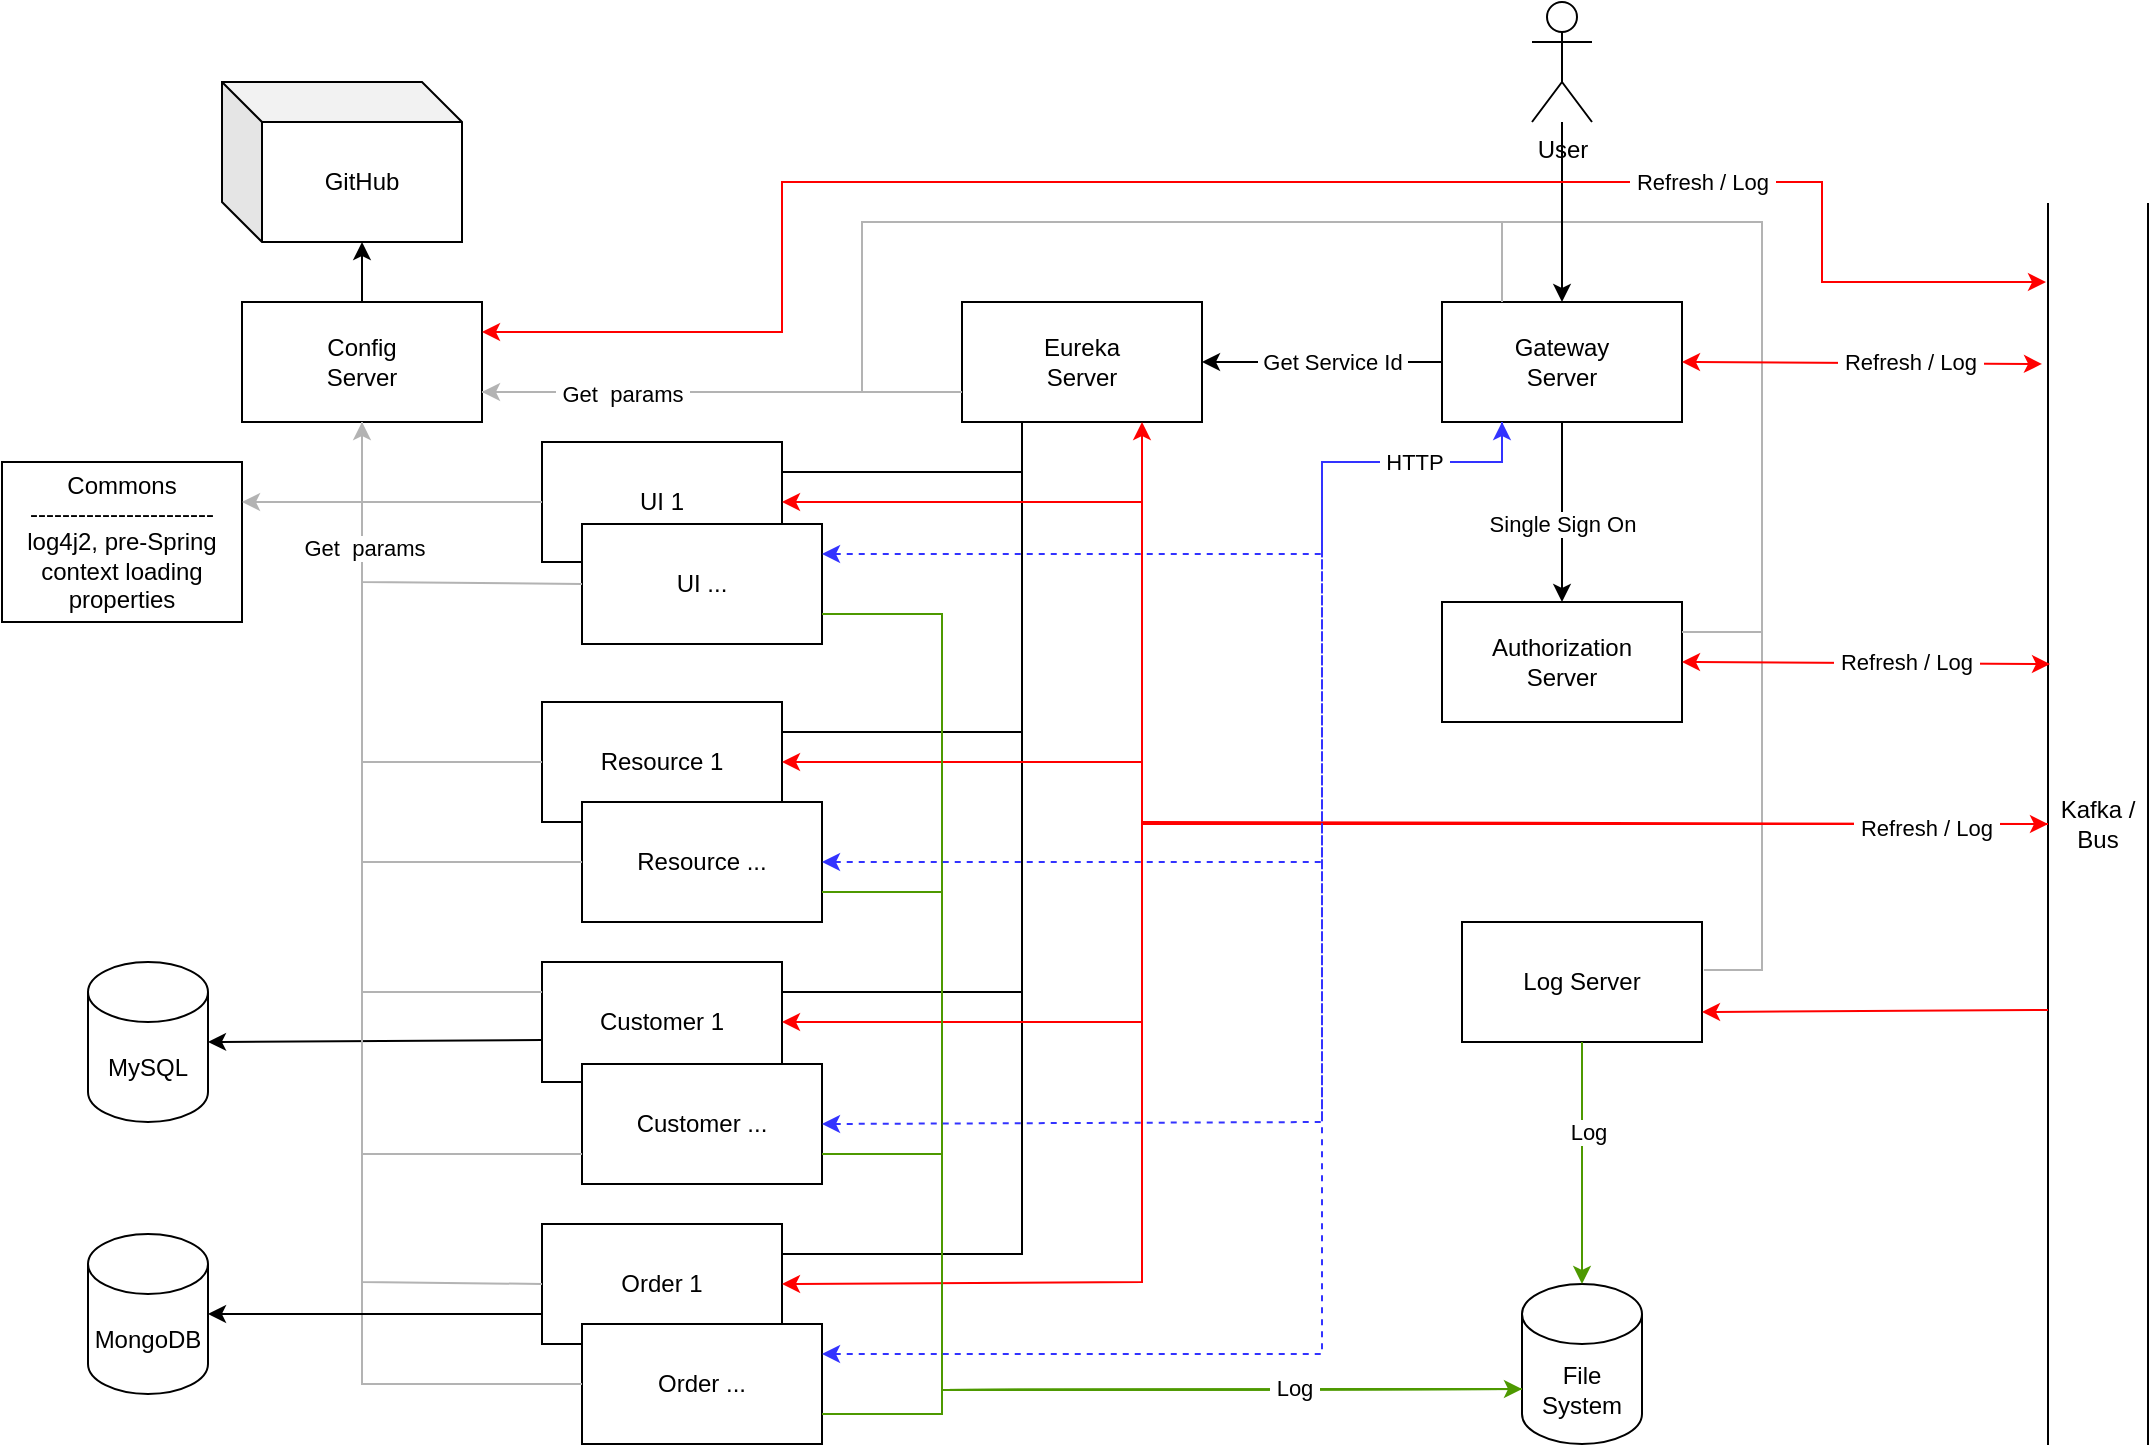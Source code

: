 <mxfile version="21.2.1" type="device">
  <diagram name="Page-1" id="ivzrYam6SIHgwVBFcI3E">
    <mxGraphModel dx="1418" dy="948" grid="1" gridSize="10" guides="1" tooltips="1" connect="1" arrows="1" fold="1" page="1" pageScale="1" pageWidth="1169" pageHeight="827" math="0" shadow="0">
      <root>
        <mxCell id="0" />
        <mxCell id="1" parent="0" />
        <mxCell id="c5bdx5AyV4i2kG1hVxSQ-1" value="Gateway&lt;br&gt;Server" style="rounded=0;whiteSpace=wrap;html=1;" parent="1" vertex="1">
          <mxGeometry x="727" y="200" width="120" height="60" as="geometry" />
        </mxCell>
        <mxCell id="c5bdx5AyV4i2kG1hVxSQ-3" value="Authorization&lt;br&gt;Server" style="rounded=0;whiteSpace=wrap;html=1;" parent="1" vertex="1">
          <mxGeometry x="727" y="350" width="120" height="60" as="geometry" />
        </mxCell>
        <mxCell id="c5bdx5AyV4i2kG1hVxSQ-5" value="Config&lt;br&gt;Server" style="rounded=0;whiteSpace=wrap;html=1;" parent="1" vertex="1">
          <mxGeometry x="127" y="200" width="120" height="60" as="geometry" />
        </mxCell>
        <mxCell id="c5bdx5AyV4i2kG1hVxSQ-6" value="Log&amp;nbsp;Server" style="rounded=0;whiteSpace=wrap;html=1;" parent="1" vertex="1">
          <mxGeometry x="737" y="510" width="120" height="60" as="geometry" />
        </mxCell>
        <mxCell id="c5bdx5AyV4i2kG1hVxSQ-7" value="Eureka&lt;br&gt;Server" style="rounded=0;whiteSpace=wrap;html=1;" parent="1" vertex="1">
          <mxGeometry x="487" y="200" width="120" height="60" as="geometry" />
        </mxCell>
        <mxCell id="c5bdx5AyV4i2kG1hVxSQ-8" value="UI 1" style="rounded=0;whiteSpace=wrap;html=1;align=center;" parent="1" vertex="1">
          <mxGeometry x="277" y="270" width="120" height="60" as="geometry" />
        </mxCell>
        <mxCell id="c5bdx5AyV4i2kG1hVxSQ-9" value="UI ..." style="rounded=0;whiteSpace=wrap;html=1;align=center;" parent="1" vertex="1">
          <mxGeometry x="297" y="311" width="120" height="60" as="geometry" />
        </mxCell>
        <mxCell id="c5bdx5AyV4i2kG1hVxSQ-10" value="Resource 1" style="rounded=0;whiteSpace=wrap;html=1;align=center;" parent="1" vertex="1">
          <mxGeometry x="277" y="400" width="120" height="60" as="geometry" />
        </mxCell>
        <mxCell id="c5bdx5AyV4i2kG1hVxSQ-11" value="Resource ..." style="rounded=0;whiteSpace=wrap;html=1;align=center;" parent="1" vertex="1">
          <mxGeometry x="297" y="450" width="120" height="60" as="geometry" />
        </mxCell>
        <mxCell id="c5bdx5AyV4i2kG1hVxSQ-12" value="Customer 1" style="rounded=0;whiteSpace=wrap;html=1;align=center;" parent="1" vertex="1">
          <mxGeometry x="277" y="530" width="120" height="60" as="geometry" />
        </mxCell>
        <mxCell id="c5bdx5AyV4i2kG1hVxSQ-13" value="Customer ..." style="rounded=0;whiteSpace=wrap;html=1;align=center;" parent="1" vertex="1">
          <mxGeometry x="297" y="581" width="120" height="60" as="geometry" />
        </mxCell>
        <mxCell id="c5bdx5AyV4i2kG1hVxSQ-14" value="Order 1" style="rounded=0;whiteSpace=wrap;html=1;align=center;" parent="1" vertex="1">
          <mxGeometry x="277" y="661" width="120" height="60" as="geometry" />
        </mxCell>
        <mxCell id="c5bdx5AyV4i2kG1hVxSQ-15" value="Order ..." style="rounded=0;whiteSpace=wrap;html=1;align=center;" parent="1" vertex="1">
          <mxGeometry x="297" y="711" width="120" height="60" as="geometry" />
        </mxCell>
        <mxCell id="c5bdx5AyV4i2kG1hVxSQ-16" value="MySQL" style="shape=cylinder3;whiteSpace=wrap;html=1;boundedLbl=1;backgroundOutline=1;size=15;" parent="1" vertex="1">
          <mxGeometry x="50" y="530" width="60" height="80" as="geometry" />
        </mxCell>
        <mxCell id="c5bdx5AyV4i2kG1hVxSQ-17" value="MongoDB" style="shape=cylinder3;whiteSpace=wrap;html=1;boundedLbl=1;backgroundOutline=1;size=15;" parent="1" vertex="1">
          <mxGeometry x="50" y="666" width="60" height="80" as="geometry" />
        </mxCell>
        <mxCell id="c5bdx5AyV4i2kG1hVxSQ-18" value="GitHub" style="shape=cube;whiteSpace=wrap;html=1;boundedLbl=1;backgroundOutline=1;darkOpacity=0.05;darkOpacity2=0.1;" parent="1" vertex="1">
          <mxGeometry x="117" y="90" width="120" height="80" as="geometry" />
        </mxCell>
        <mxCell id="c5bdx5AyV4i2kG1hVxSQ-20" value="Kafka / Bus" style="shape=partialRectangle;whiteSpace=wrap;html=1;left=0;right=0;fillColor=none;direction=south;" parent="1" vertex="1">
          <mxGeometry x="1030" y="151" width="50" height="620" as="geometry" />
        </mxCell>
        <mxCell id="c5bdx5AyV4i2kG1hVxSQ-22" value="" style="endArrow=none;html=1;rounded=0;exitX=1;exitY=0.5;exitDx=0;exitDy=0;exitPerimeter=0;entryX=0;entryY=0.65;entryDx=0;entryDy=0;entryPerimeter=0;endFill=0;startArrow=classic;startFill=1;" parent="1" source="c5bdx5AyV4i2kG1hVxSQ-16" target="c5bdx5AyV4i2kG1hVxSQ-12" edge="1">
          <mxGeometry width="50" height="50" relative="1" as="geometry">
            <mxPoint x="207" y="560" as="sourcePoint" />
            <mxPoint x="257" y="510" as="targetPoint" />
          </mxGeometry>
        </mxCell>
        <mxCell id="c5bdx5AyV4i2kG1hVxSQ-26" value="" style="endArrow=classic;html=1;rounded=0;exitX=0.5;exitY=0;exitDx=0;exitDy=0;entryX=0;entryY=0;entryDx=70;entryDy=80;entryPerimeter=0;endFill=1;" parent="1" source="c5bdx5AyV4i2kG1hVxSQ-5" target="c5bdx5AyV4i2kG1hVxSQ-18" edge="1">
          <mxGeometry width="50" height="50" relative="1" as="geometry">
            <mxPoint x="227" y="190" as="sourcePoint" />
            <mxPoint x="317" y="170" as="targetPoint" />
          </mxGeometry>
        </mxCell>
        <mxCell id="c5bdx5AyV4i2kG1hVxSQ-27" value="" style="endArrow=none;html=1;rounded=0;exitX=0.5;exitY=1;exitDx=0;exitDy=0;entryX=0;entryY=0.5;entryDx=0;entryDy=0;strokeColor=#B3B3B3;startArrow=classic;startFill=1;" parent="1" source="c5bdx5AyV4i2kG1hVxSQ-5" target="c5bdx5AyV4i2kG1hVxSQ-8" edge="1">
          <mxGeometry width="50" height="50" relative="1" as="geometry">
            <mxPoint x="147" y="330" as="sourcePoint" />
            <mxPoint x="237" y="310" as="targetPoint" />
            <Array as="points">
              <mxPoint x="187" y="300" />
            </Array>
          </mxGeometry>
        </mxCell>
        <mxCell id="c5bdx5AyV4i2kG1hVxSQ-28" value="" style="endArrow=none;html=1;rounded=0;entryX=0;entryY=0.5;entryDx=0;entryDy=0;strokeColor=#B3B3B3;" parent="1" target="c5bdx5AyV4i2kG1hVxSQ-9" edge="1">
          <mxGeometry width="50" height="50" relative="1" as="geometry">
            <mxPoint x="187" y="260" as="sourcePoint" />
            <mxPoint x="287" y="310" as="targetPoint" />
            <Array as="points">
              <mxPoint x="187" y="340" />
            </Array>
          </mxGeometry>
        </mxCell>
        <mxCell id="c5bdx5AyV4i2kG1hVxSQ-29" value="" style="endArrow=none;html=1;rounded=0;exitX=0.5;exitY=1;exitDx=0;exitDy=0;entryX=0;entryY=0.5;entryDx=0;entryDy=0;strokeColor=#B3B3B3;" parent="1" source="c5bdx5AyV4i2kG1hVxSQ-5" target="c5bdx5AyV4i2kG1hVxSQ-10" edge="1">
          <mxGeometry width="50" height="50" relative="1" as="geometry">
            <mxPoint x="187" y="390" as="sourcePoint" />
            <mxPoint x="277" y="430" as="targetPoint" />
            <Array as="points">
              <mxPoint x="187" y="430" />
            </Array>
          </mxGeometry>
        </mxCell>
        <mxCell id="c5bdx5AyV4i2kG1hVxSQ-30" value="" style="endArrow=none;html=1;rounded=0;exitX=0.5;exitY=1;exitDx=0;exitDy=0;entryX=0;entryY=0.5;entryDx=0;entryDy=0;strokeColor=#B3B3B3;" parent="1" source="c5bdx5AyV4i2kG1hVxSQ-5" target="c5bdx5AyV4i2kG1hVxSQ-11" edge="1">
          <mxGeometry width="50" height="50" relative="1" as="geometry">
            <mxPoint x="207" y="440" as="sourcePoint" />
            <mxPoint x="297" y="480" as="targetPoint" />
            <Array as="points">
              <mxPoint x="187" y="480" />
            </Array>
          </mxGeometry>
        </mxCell>
        <mxCell id="c5bdx5AyV4i2kG1hVxSQ-32" value="" style="endArrow=none;html=1;rounded=0;exitX=0.5;exitY=1;exitDx=0;exitDy=0;entryX=0;entryY=0.25;entryDx=0;entryDy=0;strokeColor=#B3B3B3;" parent="1" source="c5bdx5AyV4i2kG1hVxSQ-5" target="c5bdx5AyV4i2kG1hVxSQ-12" edge="1">
          <mxGeometry width="50" height="50" relative="1" as="geometry">
            <mxPoint x="167" y="340" as="sourcePoint" />
            <mxPoint x="277" y="560" as="targetPoint" />
            <Array as="points">
              <mxPoint x="187" y="545" />
            </Array>
          </mxGeometry>
        </mxCell>
        <mxCell id="c5bdx5AyV4i2kG1hVxSQ-33" value="" style="endArrow=none;html=1;rounded=0;exitX=0.5;exitY=1;exitDx=0;exitDy=0;entryX=0;entryY=0.75;entryDx=0;entryDy=0;strokeColor=#B3B3B3;" parent="1" source="c5bdx5AyV4i2kG1hVxSQ-5" target="c5bdx5AyV4i2kG1hVxSQ-13" edge="1">
          <mxGeometry width="50" height="50" relative="1" as="geometry">
            <mxPoint x="187" y="390" as="sourcePoint" />
            <mxPoint x="297" y="610" as="targetPoint" />
            <Array as="points">
              <mxPoint x="187" y="626" />
            </Array>
          </mxGeometry>
        </mxCell>
        <mxCell id="c5bdx5AyV4i2kG1hVxSQ-34" value="" style="endArrow=none;html=1;rounded=0;exitX=0.5;exitY=1;exitDx=0;exitDy=0;entryX=0;entryY=0.5;entryDx=0;entryDy=0;strokeColor=#B3B3B3;" parent="1" source="c5bdx5AyV4i2kG1hVxSQ-5" target="c5bdx5AyV4i2kG1hVxSQ-14" edge="1">
          <mxGeometry width="50" height="50" relative="1" as="geometry">
            <mxPoint x="197" y="270" as="sourcePoint" />
            <mxPoint x="307" y="636" as="targetPoint" />
            <Array as="points">
              <mxPoint x="187" y="690" />
            </Array>
          </mxGeometry>
        </mxCell>
        <mxCell id="c5bdx5AyV4i2kG1hVxSQ-35" value="" style="endArrow=none;html=1;rounded=0;exitX=0.5;exitY=1;exitDx=0;exitDy=0;entryX=0;entryY=0.5;entryDx=0;entryDy=0;strokeColor=#B3B3B3;" parent="1" source="c5bdx5AyV4i2kG1hVxSQ-5" target="c5bdx5AyV4i2kG1hVxSQ-15" edge="1">
          <mxGeometry width="50" height="50" relative="1" as="geometry">
            <mxPoint x="187" y="311" as="sourcePoint" />
            <mxPoint x="277" y="742" as="targetPoint" />
            <Array as="points">
              <mxPoint x="187" y="741" />
            </Array>
          </mxGeometry>
        </mxCell>
        <mxCell id="c5bdx5AyV4i2kG1hVxSQ-85" value="&amp;nbsp;Get&amp;nbsp; params&amp;nbsp;" style="edgeLabel;html=1;align=center;verticalAlign=middle;resizable=0;points=[];" parent="c5bdx5AyV4i2kG1hVxSQ-35" vertex="1" connectable="0">
          <mxGeometry x="-0.787" y="1" relative="1" as="geometry">
            <mxPoint as="offset" />
          </mxGeometry>
        </mxCell>
        <mxCell id="c5bdx5AyV4i2kG1hVxSQ-36" value="" style="endArrow=none;html=1;rounded=0;exitX=1;exitY=0.5;exitDx=0;exitDy=0;exitPerimeter=0;entryX=0;entryY=0.75;entryDx=0;entryDy=0;startArrow=classic;startFill=1;" parent="1" source="c5bdx5AyV4i2kG1hVxSQ-17" target="c5bdx5AyV4i2kG1hVxSQ-14" edge="1">
          <mxGeometry width="50" height="50" relative="1" as="geometry">
            <mxPoint x="167" y="763.5" as="sourcePoint" />
            <mxPoint x="297" y="756" as="targetPoint" />
          </mxGeometry>
        </mxCell>
        <mxCell id="c5bdx5AyV4i2kG1hVxSQ-37" value="" style="endArrow=none;html=1;rounded=0;exitX=1;exitY=0.25;exitDx=0;exitDy=0;entryX=0.25;entryY=1;entryDx=0;entryDy=0;" parent="1" source="c5bdx5AyV4i2kG1hVxSQ-8" target="c5bdx5AyV4i2kG1hVxSQ-7" edge="1">
          <mxGeometry width="50" height="50" relative="1" as="geometry">
            <mxPoint x="497" y="361" as="sourcePoint" />
            <mxPoint x="607" y="360" as="targetPoint" />
            <Array as="points">
              <mxPoint x="517" y="285" />
            </Array>
          </mxGeometry>
        </mxCell>
        <mxCell id="c5bdx5AyV4i2kG1hVxSQ-38" value="" style="endArrow=none;html=1;rounded=0;exitX=1;exitY=0.75;exitDx=0;exitDy=0;entryX=0;entryY=0.75;entryDx=0;entryDy=0;strokeColor=#B3B3B3;endFill=0;startArrow=classic;startFill=1;" parent="1" source="c5bdx5AyV4i2kG1hVxSQ-5" target="c5bdx5AyV4i2kG1hVxSQ-7" edge="1">
          <mxGeometry width="50" height="50" relative="1" as="geometry">
            <mxPoint x="247" y="230.5" as="sourcePoint" />
            <mxPoint x="357" y="229.5" as="targetPoint" />
          </mxGeometry>
        </mxCell>
        <mxCell id="c5bdx5AyV4i2kG1hVxSQ-39" value="" style="endArrow=none;html=1;rounded=0;strokeColor=#B3B3B3;exitX=1;exitY=0.75;exitDx=0;exitDy=0;entryX=0.25;entryY=0;entryDx=0;entryDy=0;" parent="1" source="c5bdx5AyV4i2kG1hVxSQ-5" target="c5bdx5AyV4i2kG1hVxSQ-1" edge="1">
          <mxGeometry width="50" height="50" relative="1" as="geometry">
            <mxPoint x="397" y="190" as="sourcePoint" />
            <mxPoint x="757" y="170" as="targetPoint" />
            <Array as="points">
              <mxPoint x="437" y="245" />
              <mxPoint x="437" y="160" />
              <mxPoint x="577" y="160" />
              <mxPoint x="757" y="160" />
            </Array>
          </mxGeometry>
        </mxCell>
        <mxCell id="c5bdx5AyV4i2kG1hVxSQ-41" value="" style="endArrow=none;html=1;rounded=0;exitX=1;exitY=0.25;exitDx=0;exitDy=0;entryX=0.25;entryY=1;entryDx=0;entryDy=0;" parent="1" source="c5bdx5AyV4i2kG1hVxSQ-10" target="c5bdx5AyV4i2kG1hVxSQ-7" edge="1">
          <mxGeometry width="50" height="50" relative="1" as="geometry">
            <mxPoint x="417" y="320" as="sourcePoint" />
            <mxPoint x="537" y="280" as="targetPoint" />
            <Array as="points">
              <mxPoint x="517" y="415" />
            </Array>
          </mxGeometry>
        </mxCell>
        <mxCell id="c5bdx5AyV4i2kG1hVxSQ-43" value="" style="endArrow=none;html=1;rounded=0;exitX=1;exitY=0.25;exitDx=0;exitDy=0;entryX=0.25;entryY=1;entryDx=0;entryDy=0;" parent="1" source="c5bdx5AyV4i2kG1hVxSQ-12" target="c5bdx5AyV4i2kG1hVxSQ-7" edge="1">
          <mxGeometry width="50" height="50" relative="1" as="geometry">
            <mxPoint x="437" y="340" as="sourcePoint" />
            <mxPoint x="557" y="300" as="targetPoint" />
            <Array as="points">
              <mxPoint x="517" y="545" />
            </Array>
          </mxGeometry>
        </mxCell>
        <mxCell id="c5bdx5AyV4i2kG1hVxSQ-45" value="" style="endArrow=none;html=1;rounded=0;exitX=1;exitY=0.25;exitDx=0;exitDy=0;entryX=0.25;entryY=1;entryDx=0;entryDy=0;" parent="1" source="c5bdx5AyV4i2kG1hVxSQ-14" target="c5bdx5AyV4i2kG1hVxSQ-7" edge="1">
          <mxGeometry width="50" height="50" relative="1" as="geometry">
            <mxPoint x="457" y="360" as="sourcePoint" />
            <mxPoint x="577" y="320" as="targetPoint" />
            <Array as="points">
              <mxPoint x="517" y="676" />
            </Array>
          </mxGeometry>
        </mxCell>
        <mxCell id="c5bdx5AyV4i2kG1hVxSQ-51" value="" style="endArrow=classic;html=1;rounded=0;entryX=1;entryY=0.5;entryDx=0;entryDy=0;exitX=0;exitY=0.5;exitDx=0;exitDy=0;" parent="1" source="c5bdx5AyV4i2kG1hVxSQ-1" target="c5bdx5AyV4i2kG1hVxSQ-7" edge="1">
          <mxGeometry width="50" height="50" relative="1" as="geometry">
            <mxPoint x="667" y="520" as="sourcePoint" />
            <mxPoint x="717" y="470" as="targetPoint" />
          </mxGeometry>
        </mxCell>
        <mxCell id="c5bdx5AyV4i2kG1hVxSQ-52" value="&amp;nbsp;Get Service Id&amp;nbsp;" style="edgeLabel;html=1;align=center;verticalAlign=middle;resizable=0;points=[];" parent="c5bdx5AyV4i2kG1hVxSQ-51" vertex="1" connectable="0">
          <mxGeometry x="0.3" relative="1" as="geometry">
            <mxPoint x="23" as="offset" />
          </mxGeometry>
        </mxCell>
        <mxCell id="c5bdx5AyV4i2kG1hVxSQ-53" value="" style="endArrow=classic;html=1;rounded=0;exitX=0.5;exitY=1;exitDx=0;exitDy=0;" parent="1" source="c5bdx5AyV4i2kG1hVxSQ-1" target="c5bdx5AyV4i2kG1hVxSQ-3" edge="1">
          <mxGeometry width="50" height="50" relative="1" as="geometry">
            <mxPoint x="867" y="300" as="sourcePoint" />
            <mxPoint x="917" y="250" as="targetPoint" />
          </mxGeometry>
        </mxCell>
        <mxCell id="c5bdx5AyV4i2kG1hVxSQ-54" value="&amp;nbsp;Single Sign On&amp;nbsp;" style="edgeLabel;html=1;align=center;verticalAlign=middle;resizable=0;points=[];" parent="c5bdx5AyV4i2kG1hVxSQ-53" vertex="1" connectable="0">
          <mxGeometry x="0.422" y="-1" relative="1" as="geometry">
            <mxPoint x="1" y="-13" as="offset" />
          </mxGeometry>
        </mxCell>
        <mxCell id="c5bdx5AyV4i2kG1hVxSQ-56" value="" style="endArrow=none;html=1;rounded=0;strokeColor=#B3B3B3;exitX=1;exitY=0.75;exitDx=0;exitDy=0;entryX=1;entryY=0.25;entryDx=0;entryDy=0;" parent="1" source="c5bdx5AyV4i2kG1hVxSQ-5" target="c5bdx5AyV4i2kG1hVxSQ-3" edge="1">
          <mxGeometry width="50" height="50" relative="1" as="geometry">
            <mxPoint x="257" y="225" as="sourcePoint" />
            <mxPoint x="887" y="390" as="targetPoint" />
            <Array as="points">
              <mxPoint x="437" y="245" />
              <mxPoint x="437" y="160" />
              <mxPoint x="887" y="160" />
              <mxPoint x="887" y="365" />
            </Array>
          </mxGeometry>
        </mxCell>
        <mxCell id="c5bdx5AyV4i2kG1hVxSQ-57" value="" style="endArrow=none;html=1;rounded=0;strokeColor=#B3B3B3;exitX=1;exitY=0.75;exitDx=0;exitDy=0;entryX=1.008;entryY=0.4;entryDx=0;entryDy=0;entryPerimeter=0;" parent="1" source="c5bdx5AyV4i2kG1hVxSQ-5" target="c5bdx5AyV4i2kG1hVxSQ-6" edge="1">
          <mxGeometry width="50" height="50" relative="1" as="geometry">
            <mxPoint x="247" y="215" as="sourcePoint" />
            <mxPoint x="847" y="365" as="targetPoint" />
            <Array as="points">
              <mxPoint x="437" y="245" />
              <mxPoint x="437" y="160" />
              <mxPoint x="887" y="160" />
              <mxPoint x="887" y="534" />
            </Array>
          </mxGeometry>
        </mxCell>
        <mxCell id="c5bdx5AyV4i2kG1hVxSQ-84" value="&amp;nbsp;Get&amp;nbsp; params&amp;nbsp;" style="edgeLabel;html=1;align=center;verticalAlign=middle;resizable=0;points=[];" parent="c5bdx5AyV4i2kG1hVxSQ-57" vertex="1" connectable="0">
          <mxGeometry x="-0.876" y="-1" relative="1" as="geometry">
            <mxPoint as="offset" />
          </mxGeometry>
        </mxCell>
        <mxCell id="c5bdx5AyV4i2kG1hVxSQ-59" value="" style="edgeStyle=orthogonalEdgeStyle;rounded=0;orthogonalLoop=1;jettySize=auto;html=1;align=center;verticalAlign=top;" parent="1" source="c5bdx5AyV4i2kG1hVxSQ-58" edge="1">
          <mxGeometry relative="1" as="geometry">
            <mxPoint x="787" y="200" as="targetPoint" />
          </mxGeometry>
        </mxCell>
        <mxCell id="c5bdx5AyV4i2kG1hVxSQ-58" value="User" style="shape=umlActor;verticalLabelPosition=bottom;verticalAlign=top;html=1;outlineConnect=0;" parent="1" vertex="1">
          <mxGeometry x="772" y="50" width="30" height="60" as="geometry" />
        </mxCell>
        <mxCell id="c5bdx5AyV4i2kG1hVxSQ-61" value="" style="endArrow=classic;html=1;rounded=0;exitX=0.75;exitY=1;exitDx=0;exitDy=0;strokeColor=#FF0000;endFill=1;entryX=0.5;entryY=1;entryDx=0;entryDy=0;startArrow=classic;startFill=1;" parent="1" source="c5bdx5AyV4i2kG1hVxSQ-7" target="c5bdx5AyV4i2kG1hVxSQ-20" edge="1">
          <mxGeometry width="50" height="50" relative="1" as="geometry">
            <mxPoint x="657" y="490" as="sourcePoint" />
            <mxPoint x="947" y="470" as="targetPoint" />
            <Array as="points">
              <mxPoint x="577" y="461" />
            </Array>
          </mxGeometry>
        </mxCell>
        <mxCell id="c5bdx5AyV4i2kG1hVxSQ-63" value="" style="endArrow=none;html=1;rounded=0;strokeColor=#FF0000;exitX=1;exitY=0.5;exitDx=0;exitDy=0;endFill=0;entryX=0.5;entryY=1;entryDx=0;entryDy=0;startArrow=classic;startFill=1;" parent="1" source="c5bdx5AyV4i2kG1hVxSQ-8" target="c5bdx5AyV4i2kG1hVxSQ-20" edge="1">
          <mxGeometry width="50" height="50" relative="1" as="geometry">
            <mxPoint x="597" y="540" as="sourcePoint" />
            <mxPoint x="937" y="450" as="targetPoint" />
            <Array as="points">
              <mxPoint x="577" y="300" />
              <mxPoint x="577" y="461" />
            </Array>
          </mxGeometry>
        </mxCell>
        <mxCell id="c5bdx5AyV4i2kG1hVxSQ-64" value="" style="endArrow=classic;html=1;rounded=0;entryX=0.129;entryY=1.06;entryDx=0;entryDy=0;entryPerimeter=0;exitX=1;exitY=0.5;exitDx=0;exitDy=0;strokeColor=#FF0000;startArrow=classic;startFill=1;" parent="1" source="c5bdx5AyV4i2kG1hVxSQ-1" target="c5bdx5AyV4i2kG1hVxSQ-20" edge="1">
          <mxGeometry width="50" height="50" relative="1" as="geometry">
            <mxPoint x="657" y="490" as="sourcePoint" />
            <mxPoint x="707" y="440" as="targetPoint" />
          </mxGeometry>
        </mxCell>
        <mxCell id="c5bdx5AyV4i2kG1hVxSQ-82" value="&amp;nbsp;Refresh / Log&amp;nbsp;" style="edgeLabel;html=1;align=center;verticalAlign=middle;resizable=0;points=[];" parent="c5bdx5AyV4i2kG1hVxSQ-64" vertex="1" connectable="0">
          <mxGeometry x="0.402" y="1" relative="1" as="geometry">
            <mxPoint x="-12" as="offset" />
          </mxGeometry>
        </mxCell>
        <mxCell id="c5bdx5AyV4i2kG1hVxSQ-66" value="" style="endArrow=classic;html=1;rounded=0;entryX=0.371;entryY=0.98;entryDx=0;entryDy=0;entryPerimeter=0;strokeColor=#FF0000;exitX=1;exitY=0.5;exitDx=0;exitDy=0;startArrow=classic;startFill=1;" parent="1" source="c5bdx5AyV4i2kG1hVxSQ-3" target="c5bdx5AyV4i2kG1hVxSQ-20" edge="1">
          <mxGeometry width="50" height="50" relative="1" as="geometry">
            <mxPoint x="847" y="389" as="sourcePoint" />
            <mxPoint x="933" y="390" as="targetPoint" />
          </mxGeometry>
        </mxCell>
        <mxCell id="c5bdx5AyV4i2kG1hVxSQ-81" value="&amp;nbsp;Refresh / Log&amp;nbsp;" style="edgeLabel;html=1;align=center;verticalAlign=middle;resizable=0;points=[];" parent="c5bdx5AyV4i2kG1hVxSQ-66" vertex="1" connectable="0">
          <mxGeometry x="0.252" y="1" relative="1" as="geometry">
            <mxPoint x="-3" as="offset" />
          </mxGeometry>
        </mxCell>
        <mxCell id="c5bdx5AyV4i2kG1hVxSQ-67" value="" style="endArrow=none;html=1;rounded=0;strokeColor=#FF0000;exitX=1;exitY=0.5;exitDx=0;exitDy=0;endFill=0;entryX=0.5;entryY=1;entryDx=0;entryDy=0;startArrow=classic;startFill=1;" parent="1" source="c5bdx5AyV4i2kG1hVxSQ-10" target="c5bdx5AyV4i2kG1hVxSQ-20" edge="1">
          <mxGeometry width="50" height="50" relative="1" as="geometry">
            <mxPoint x="397" y="300" as="sourcePoint" />
            <mxPoint x="957" y="490" as="targetPoint" />
            <Array as="points">
              <mxPoint x="577" y="430" />
              <mxPoint x="577" y="461" />
            </Array>
          </mxGeometry>
        </mxCell>
        <mxCell id="c5bdx5AyV4i2kG1hVxSQ-68" value="" style="endArrow=none;html=1;rounded=0;strokeColor=#FF0000;exitX=1;exitY=0.5;exitDx=0;exitDy=0;endFill=0;entryX=0.5;entryY=1;entryDx=0;entryDy=0;startArrow=classic;startFill=1;" parent="1" source="c5bdx5AyV4i2kG1hVxSQ-12" target="c5bdx5AyV4i2kG1hVxSQ-20" edge="1">
          <mxGeometry width="50" height="50" relative="1" as="geometry">
            <mxPoint x="437" y="570" as="sourcePoint" />
            <mxPoint x="967" y="430" as="targetPoint" />
            <Array as="points">
              <mxPoint x="577" y="560" />
              <mxPoint x="577" y="460" />
            </Array>
          </mxGeometry>
        </mxCell>
        <mxCell id="c5bdx5AyV4i2kG1hVxSQ-69" value="" style="endArrow=none;html=1;rounded=0;strokeColor=#FF0000;exitX=1;exitY=0.5;exitDx=0;exitDy=0;endFill=0;entryX=0.5;entryY=1;entryDx=0;entryDy=0;startArrow=classic;startFill=1;" parent="1" source="c5bdx5AyV4i2kG1hVxSQ-14" target="c5bdx5AyV4i2kG1hVxSQ-20" edge="1">
          <mxGeometry width="50" height="50" relative="1" as="geometry">
            <mxPoint x="487" y="700" as="sourcePoint" />
            <mxPoint x="957" y="500" as="targetPoint" />
            <Array as="points">
              <mxPoint x="577" y="690" />
              <mxPoint x="577" y="461" />
            </Array>
          </mxGeometry>
        </mxCell>
        <mxCell id="c5bdx5AyV4i2kG1hVxSQ-80" value="&amp;nbsp;Refresh / Log&amp;nbsp;" style="edgeLabel;html=1;align=center;verticalAlign=middle;resizable=0;points=[];" parent="c5bdx5AyV4i2kG1hVxSQ-69" vertex="1" connectable="0">
          <mxGeometry x="0.698" y="-2" relative="1" as="geometry">
            <mxPoint x="69" as="offset" />
          </mxGeometry>
        </mxCell>
        <mxCell id="c5bdx5AyV4i2kG1hVxSQ-70" value="" style="endArrow=classic;html=1;rounded=0;entryX=1;entryY=0.75;entryDx=0;entryDy=0;strokeColor=#FF0000;exitX=0.65;exitY=1;exitDx=0;exitDy=0;exitPerimeter=0;" parent="1" source="c5bdx5AyV4i2kG1hVxSQ-20" target="c5bdx5AyV4i2kG1hVxSQ-6" edge="1">
          <mxGeometry width="50" height="50" relative="1" as="geometry">
            <mxPoint x="837" y="620" as="sourcePoint" />
            <mxPoint x="958" y="621" as="targetPoint" />
          </mxGeometry>
        </mxCell>
        <mxCell id="c5bdx5AyV4i2kG1hVxSQ-71" value="" style="endArrow=classic;html=1;rounded=0;strokeColor=#FF0000;endFill=1;entryX=0.063;entryY=1.02;entryDx=0;entryDy=0;exitX=1;exitY=0.25;exitDx=0;exitDy=0;entryPerimeter=0;startArrow=classic;startFill=1;" parent="1" source="c5bdx5AyV4i2kG1hVxSQ-5" target="c5bdx5AyV4i2kG1hVxSQ-20" edge="1">
          <mxGeometry width="50" height="50" relative="1" as="geometry">
            <mxPoint x="437" y="330" as="sourcePoint" />
            <mxPoint x="987" y="471" as="targetPoint" />
            <Array as="points">
              <mxPoint x="397" y="215" />
              <mxPoint x="397" y="140" />
              <mxPoint x="917" y="140" />
              <mxPoint x="917" y="190" />
            </Array>
          </mxGeometry>
        </mxCell>
        <mxCell id="c5bdx5AyV4i2kG1hVxSQ-83" value="&amp;nbsp;Refresh / Log&amp;nbsp;" style="edgeLabel;html=1;align=center;verticalAlign=middle;resizable=0;points=[];" parent="c5bdx5AyV4i2kG1hVxSQ-71" vertex="1" connectable="0">
          <mxGeometry x="0.707" y="-1" relative="1" as="geometry">
            <mxPoint x="-59" y="-29" as="offset" />
          </mxGeometry>
        </mxCell>
        <mxCell id="c5bdx5AyV4i2kG1hVxSQ-72" value="File System" style="shape=cylinder3;whiteSpace=wrap;html=1;boundedLbl=1;backgroundOutline=1;size=15;" parent="1" vertex="1">
          <mxGeometry x="767" y="691" width="60" height="80" as="geometry" />
        </mxCell>
        <mxCell id="c5bdx5AyV4i2kG1hVxSQ-73" value="" style="endArrow=classic;html=1;rounded=0;entryX=0.5;entryY=0;entryDx=0;entryDy=0;entryPerimeter=0;exitX=0.5;exitY=1;exitDx=0;exitDy=0;strokeColor=#4D9900;" parent="1" source="c5bdx5AyV4i2kG1hVxSQ-6" target="c5bdx5AyV4i2kG1hVxSQ-72" edge="1">
          <mxGeometry width="50" height="50" relative="1" as="geometry">
            <mxPoint x="657" y="580" as="sourcePoint" />
            <mxPoint x="707" y="530" as="targetPoint" />
          </mxGeometry>
        </mxCell>
        <mxCell id="c5bdx5AyV4i2kG1hVxSQ-79" value="&amp;nbsp;Log&amp;nbsp;" style="edgeLabel;html=1;align=center;verticalAlign=middle;resizable=0;points=[];" parent="c5bdx5AyV4i2kG1hVxSQ-73" vertex="1" connectable="0">
          <mxGeometry x="-0.256" y="3" relative="1" as="geometry">
            <mxPoint as="offset" />
          </mxGeometry>
        </mxCell>
        <mxCell id="c5bdx5AyV4i2kG1hVxSQ-74" value="" style="endArrow=classic;html=1;rounded=0;strokeColor=#4D9900;entryX=0;entryY=0;entryDx=0;entryDy=52.5;entryPerimeter=0;endFill=1;" parent="1" target="c5bdx5AyV4i2kG1hVxSQ-72" edge="1">
          <mxGeometry width="50" height="50" relative="1" as="geometry">
            <mxPoint x="417" y="356" as="sourcePoint" />
            <mxPoint x="537" y="730" as="targetPoint" />
            <Array as="points">
              <mxPoint x="477" y="356" />
              <mxPoint x="477" y="744" />
            </Array>
          </mxGeometry>
        </mxCell>
        <mxCell id="c5bdx5AyV4i2kG1hVxSQ-75" value="" style="endArrow=none;html=1;rounded=0;strokeColor=#4D9900;entryX=0;entryY=0;entryDx=0;entryDy=52.5;entryPerimeter=0;endFill=0;exitX=1;exitY=0.75;exitDx=0;exitDy=0;" parent="1" source="c5bdx5AyV4i2kG1hVxSQ-11" target="c5bdx5AyV4i2kG1hVxSQ-72" edge="1">
          <mxGeometry width="50" height="50" relative="1" as="geometry">
            <mxPoint x="427" y="366" as="sourcePoint" />
            <mxPoint x="777" y="754" as="targetPoint" />
            <Array as="points">
              <mxPoint x="477" y="495" />
              <mxPoint x="477" y="744" />
            </Array>
          </mxGeometry>
        </mxCell>
        <mxCell id="c5bdx5AyV4i2kG1hVxSQ-76" value="" style="endArrow=none;html=1;rounded=0;strokeColor=#4D9900;entryX=0;entryY=0;entryDx=0;entryDy=52.5;entryPerimeter=0;endFill=0;exitX=1;exitY=0.75;exitDx=0;exitDy=0;" parent="1" source="c5bdx5AyV4i2kG1hVxSQ-13" target="c5bdx5AyV4i2kG1hVxSQ-72" edge="1">
          <mxGeometry width="50" height="50" relative="1" as="geometry">
            <mxPoint x="427" y="505" as="sourcePoint" />
            <mxPoint x="777" y="754" as="targetPoint" />
            <Array as="points">
              <mxPoint x="477" y="626" />
              <mxPoint x="477" y="744" />
            </Array>
          </mxGeometry>
        </mxCell>
        <mxCell id="c5bdx5AyV4i2kG1hVxSQ-77" value="" style="endArrow=none;html=1;rounded=0;strokeColor=#4D9900;entryX=0;entryY=0;entryDx=0;entryDy=52.5;entryPerimeter=0;endFill=0;exitX=1;exitY=0.75;exitDx=0;exitDy=0;" parent="1" source="c5bdx5AyV4i2kG1hVxSQ-15" target="c5bdx5AyV4i2kG1hVxSQ-72" edge="1">
          <mxGeometry width="50" height="50" relative="1" as="geometry">
            <mxPoint x="417" y="768.866" as="sourcePoint" />
            <mxPoint x="767" y="771" as="targetPoint" />
            <Array as="points">
              <mxPoint x="477" y="756" />
              <mxPoint x="477" y="744" />
            </Array>
          </mxGeometry>
        </mxCell>
        <mxCell id="c5bdx5AyV4i2kG1hVxSQ-78" value="&amp;nbsp;Log&amp;nbsp;" style="edgeLabel;html=1;align=center;verticalAlign=middle;resizable=0;points=[];" parent="c5bdx5AyV4i2kG1hVxSQ-77" vertex="1" connectable="0">
          <mxGeometry x="0.37" y="1" relative="1" as="geometry">
            <mxPoint as="offset" />
          </mxGeometry>
        </mxCell>
        <mxCell id="c5bdx5AyV4i2kG1hVxSQ-86" value="" style="endArrow=classic;html=1;rounded=0;strokeColor=#3333FF;endFill=1;exitX=1;exitY=0.25;exitDx=0;exitDy=0;entryX=0.25;entryY=1;entryDx=0;entryDy=0;startArrow=classic;startFill=1;dashed=1;" parent="1" source="c5bdx5AyV4i2kG1hVxSQ-9" target="c5bdx5AyV4i2kG1hVxSQ-1" edge="1">
          <mxGeometry width="50" height="50" relative="1" as="geometry">
            <mxPoint x="467" y="323" as="sourcePoint" />
            <mxPoint x="737" y="270" as="targetPoint" />
            <Array as="points">
              <mxPoint x="667" y="326" />
              <mxPoint x="667" y="280" />
              <mxPoint x="757" y="280" />
            </Array>
          </mxGeometry>
        </mxCell>
        <mxCell id="c5bdx5AyV4i2kG1hVxSQ-87" value="" style="endArrow=none;html=1;rounded=0;strokeColor=#3333FF;endFill=0;exitX=1;exitY=0.5;exitDx=0;exitDy=0;entryX=0.25;entryY=1;entryDx=0;entryDy=0;startArrow=classic;startFill=1;dashed=1;" parent="1" source="c5bdx5AyV4i2kG1hVxSQ-11" target="c5bdx5AyV4i2kG1hVxSQ-1" edge="1">
          <mxGeometry width="50" height="50" relative="1" as="geometry">
            <mxPoint x="417" y="350" as="sourcePoint" />
            <mxPoint x="757" y="284" as="targetPoint" />
            <Array as="points">
              <mxPoint x="667" y="480" />
              <mxPoint x="667" y="280" />
              <mxPoint x="757" y="280" />
            </Array>
          </mxGeometry>
        </mxCell>
        <mxCell id="c5bdx5AyV4i2kG1hVxSQ-88" value="" style="endArrow=none;html=1;rounded=0;strokeColor=#3333FF;endFill=0;exitX=1;exitY=0.5;exitDx=0;exitDy=0;entryX=0.25;entryY=1;entryDx=0;entryDy=0;startArrow=classic;startFill=1;dashed=1;" parent="1" source="c5bdx5AyV4i2kG1hVxSQ-13" target="c5bdx5AyV4i2kG1hVxSQ-1" edge="1">
          <mxGeometry width="50" height="50" relative="1" as="geometry">
            <mxPoint x="427" y="490" as="sourcePoint" />
            <mxPoint x="767" y="270" as="targetPoint" />
            <Array as="points">
              <mxPoint x="667" y="610" />
              <mxPoint x="667" y="280" />
              <mxPoint x="757" y="280" />
            </Array>
          </mxGeometry>
        </mxCell>
        <mxCell id="c5bdx5AyV4i2kG1hVxSQ-89" value="" style="endArrow=none;html=1;rounded=0;strokeColor=#3333FF;endFill=0;exitX=1;exitY=0.25;exitDx=0;exitDy=0;entryX=0.25;entryY=1;entryDx=0;entryDy=0;startArrow=classic;startFill=1;dashed=1;" parent="1" source="c5bdx5AyV4i2kG1hVxSQ-15" target="c5bdx5AyV4i2kG1hVxSQ-1" edge="1">
          <mxGeometry width="50" height="50" relative="1" as="geometry">
            <mxPoint x="437" y="500" as="sourcePoint" />
            <mxPoint x="777" y="280" as="targetPoint" />
            <Array as="points">
              <mxPoint x="667" y="726" />
              <mxPoint x="667" y="280" />
              <mxPoint x="757" y="280" />
            </Array>
          </mxGeometry>
        </mxCell>
        <mxCell id="c5bdx5AyV4i2kG1hVxSQ-90" value="&amp;nbsp;HTTP&amp;nbsp;" style="edgeLabel;html=1;align=center;verticalAlign=middle;resizable=0;points=[];" parent="c5bdx5AyV4i2kG1hVxSQ-89" vertex="1" connectable="0">
          <mxGeometry x="0.888" relative="1" as="geometry">
            <mxPoint x="-19" as="offset" />
          </mxGeometry>
        </mxCell>
        <mxCell id="jpktsW97Qqk5wfVd9BzZ-1" value="Commons&lt;br&gt;-----------------------&lt;br&gt;log4j2, pre-Spring context loading properties" style="rounded=0;whiteSpace=wrap;html=1;" vertex="1" parent="1">
          <mxGeometry x="7" y="280" width="120" height="80" as="geometry" />
        </mxCell>
        <mxCell id="jpktsW97Qqk5wfVd9BzZ-2" value="" style="endArrow=none;html=1;rounded=0;exitX=1;exitY=0.25;exitDx=0;exitDy=0;entryX=0;entryY=0.5;entryDx=0;entryDy=0;strokeColor=#B3B3B3;startArrow=classic;startFill=1;" edge="1" parent="1" source="jpktsW97Qqk5wfVd9BzZ-1" target="c5bdx5AyV4i2kG1hVxSQ-8">
          <mxGeometry width="50" height="50" relative="1" as="geometry">
            <mxPoint x="197" y="270" as="sourcePoint" />
            <mxPoint x="287" y="310" as="targetPoint" />
          </mxGeometry>
        </mxCell>
      </root>
    </mxGraphModel>
  </diagram>
</mxfile>

